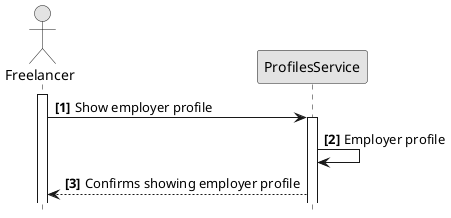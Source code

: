 @startuml
hide footbox
autonumber "<b>[0]"
skinparam monochrome true

actor Freelancer
participant ProfilesService

activate Freelancer
Freelancer -> ProfilesService: Show employer profile

activate ProfilesService
ProfilesService -> ProfilesService: Employer profile
ProfilesService --> Freelancer: Confirms showing employer profile

@enduml